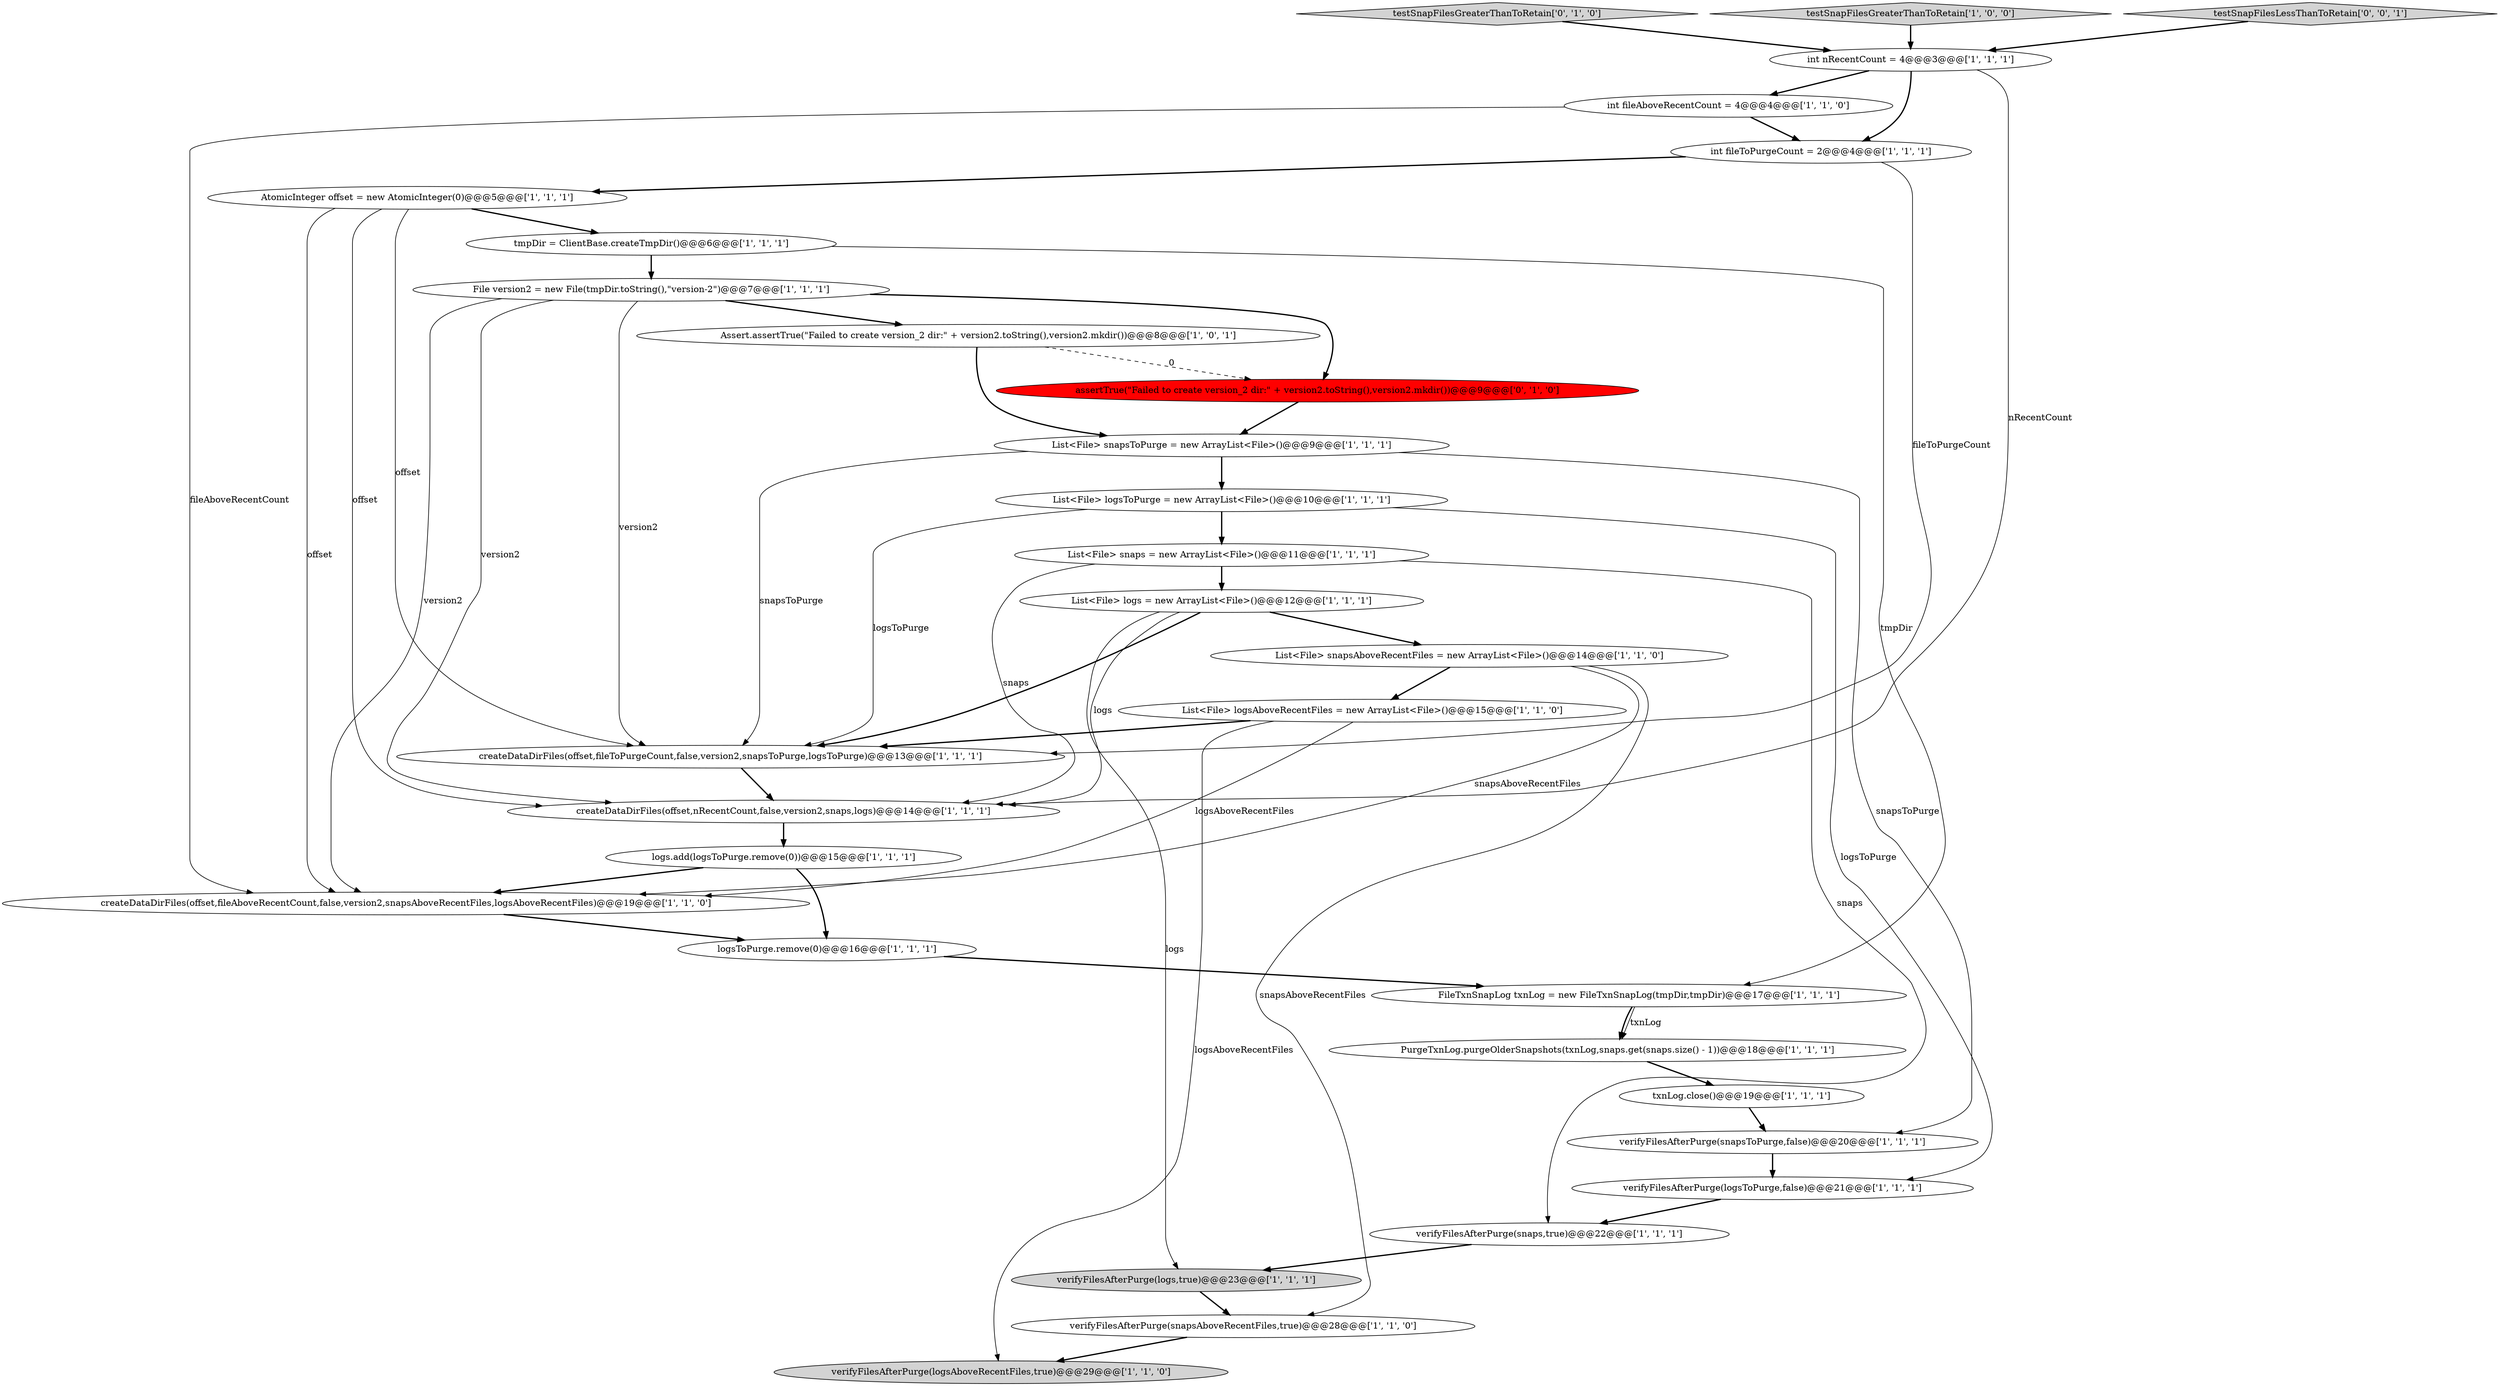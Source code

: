 digraph {
3 [style = filled, label = "verifyFilesAfterPurge(logsToPurge,false)@@@21@@@['1', '1', '1']", fillcolor = white, shape = ellipse image = "AAA0AAABBB1BBB"];
16 [style = filled, label = "Assert.assertTrue(\"Failed to create version_2 dir:\" + version2.toString(),version2.mkdir())@@@8@@@['1', '0', '1']", fillcolor = white, shape = ellipse image = "AAA0AAABBB1BBB"];
6 [style = filled, label = "int nRecentCount = 4@@@3@@@['1', '1', '1']", fillcolor = white, shape = ellipse image = "AAA0AAABBB1BBB"];
25 [style = filled, label = "List<File> logsToPurge = new ArrayList<File>()@@@10@@@['1', '1', '1']", fillcolor = white, shape = ellipse image = "AAA0AAABBB1BBB"];
28 [style = filled, label = "assertTrue(\"Failed to create version_2 dir:\" + version2.toString(),version2.mkdir())@@@9@@@['0', '1', '0']", fillcolor = red, shape = ellipse image = "AAA1AAABBB2BBB"];
22 [style = filled, label = "logs.add(logsToPurge.remove(0))@@@15@@@['1', '1', '1']", fillcolor = white, shape = ellipse image = "AAA0AAABBB1BBB"];
5 [style = filled, label = "logsToPurge.remove(0)@@@16@@@['1', '1', '1']", fillcolor = white, shape = ellipse image = "AAA0AAABBB1BBB"];
24 [style = filled, label = "txnLog.close()@@@19@@@['1', '1', '1']", fillcolor = white, shape = ellipse image = "AAA0AAABBB1BBB"];
20 [style = filled, label = "verifyFilesAfterPurge(logs,true)@@@23@@@['1', '1', '1']", fillcolor = lightgray, shape = ellipse image = "AAA0AAABBB1BBB"];
14 [style = filled, label = "verifyFilesAfterPurge(logsAboveRecentFiles,true)@@@29@@@['1', '1', '0']", fillcolor = lightgray, shape = ellipse image = "AAA0AAABBB1BBB"];
0 [style = filled, label = "List<File> snaps = new ArrayList<File>()@@@11@@@['1', '1', '1']", fillcolor = white, shape = ellipse image = "AAA0AAABBB1BBB"];
17 [style = filled, label = "FileTxnSnapLog txnLog = new FileTxnSnapLog(tmpDir,tmpDir)@@@17@@@['1', '1', '1']", fillcolor = white, shape = ellipse image = "AAA0AAABBB1BBB"];
8 [style = filled, label = "verifyFilesAfterPurge(snapsAboveRecentFiles,true)@@@28@@@['1', '1', '0']", fillcolor = white, shape = ellipse image = "AAA0AAABBB1BBB"];
27 [style = filled, label = "createDataDirFiles(offset,nRecentCount,false,version2,snaps,logs)@@@14@@@['1', '1', '1']", fillcolor = white, shape = ellipse image = "AAA0AAABBB1BBB"];
9 [style = filled, label = "List<File> logsAboveRecentFiles = new ArrayList<File>()@@@15@@@['1', '1', '0']", fillcolor = white, shape = ellipse image = "AAA0AAABBB1BBB"];
4 [style = filled, label = "File version2 = new File(tmpDir.toString(),\"version-2\")@@@7@@@['1', '1', '1']", fillcolor = white, shape = ellipse image = "AAA0AAABBB1BBB"];
23 [style = filled, label = "createDataDirFiles(offset,fileToPurgeCount,false,version2,snapsToPurge,logsToPurge)@@@13@@@['1', '1', '1']", fillcolor = white, shape = ellipse image = "AAA0AAABBB1BBB"];
18 [style = filled, label = "PurgeTxnLog.purgeOlderSnapshots(txnLog,snaps.get(snaps.size() - 1))@@@18@@@['1', '1', '1']", fillcolor = white, shape = ellipse image = "AAA0AAABBB1BBB"];
29 [style = filled, label = "testSnapFilesGreaterThanToRetain['0', '1', '0']", fillcolor = lightgray, shape = diamond image = "AAA0AAABBB2BBB"];
10 [style = filled, label = "verifyFilesAfterPurge(snaps,true)@@@22@@@['1', '1', '1']", fillcolor = white, shape = ellipse image = "AAA0AAABBB1BBB"];
2 [style = filled, label = "List<File> snapsToPurge = new ArrayList<File>()@@@9@@@['1', '1', '1']", fillcolor = white, shape = ellipse image = "AAA0AAABBB1BBB"];
15 [style = filled, label = "testSnapFilesGreaterThanToRetain['1', '0', '0']", fillcolor = lightgray, shape = diamond image = "AAA0AAABBB1BBB"];
13 [style = filled, label = "tmpDir = ClientBase.createTmpDir()@@@6@@@['1', '1', '1']", fillcolor = white, shape = ellipse image = "AAA0AAABBB1BBB"];
26 [style = filled, label = "int fileToPurgeCount = 2@@@4@@@['1', '1', '1']", fillcolor = white, shape = ellipse image = "AAA0AAABBB1BBB"];
30 [style = filled, label = "testSnapFilesLessThanToRetain['0', '0', '1']", fillcolor = lightgray, shape = diamond image = "AAA0AAABBB3BBB"];
12 [style = filled, label = "createDataDirFiles(offset,fileAboveRecentCount,false,version2,snapsAboveRecentFiles,logsAboveRecentFiles)@@@19@@@['1', '1', '0']", fillcolor = white, shape = ellipse image = "AAA0AAABBB1BBB"];
11 [style = filled, label = "List<File> snapsAboveRecentFiles = new ArrayList<File>()@@@14@@@['1', '1', '0']", fillcolor = white, shape = ellipse image = "AAA0AAABBB1BBB"];
21 [style = filled, label = "AtomicInteger offset = new AtomicInteger(0)@@@5@@@['1', '1', '1']", fillcolor = white, shape = ellipse image = "AAA0AAABBB1BBB"];
1 [style = filled, label = "List<File> logs = new ArrayList<File>()@@@12@@@['1', '1', '1']", fillcolor = white, shape = ellipse image = "AAA0AAABBB1BBB"];
19 [style = filled, label = "int fileAboveRecentCount = 4@@@4@@@['1', '1', '0']", fillcolor = white, shape = ellipse image = "AAA0AAABBB1BBB"];
7 [style = filled, label = "verifyFilesAfterPurge(snapsToPurge,false)@@@20@@@['1', '1', '1']", fillcolor = white, shape = ellipse image = "AAA0AAABBB1BBB"];
25->0 [style = bold, label=""];
4->27 [style = solid, label="version2"];
11->12 [style = solid, label="snapsAboveRecentFiles"];
0->27 [style = solid, label="snaps"];
18->24 [style = bold, label=""];
10->20 [style = bold, label=""];
6->26 [style = bold, label=""];
12->5 [style = bold, label=""];
23->27 [style = bold, label=""];
2->23 [style = solid, label="snapsToPurge"];
17->18 [style = solid, label="txnLog"];
19->12 [style = solid, label="fileAboveRecentCount"];
8->14 [style = bold, label=""];
15->6 [style = bold, label=""];
21->23 [style = solid, label="offset"];
4->23 [style = solid, label="version2"];
6->19 [style = bold, label=""];
21->27 [style = solid, label="offset"];
16->2 [style = bold, label=""];
30->6 [style = bold, label=""];
11->9 [style = bold, label=""];
5->17 [style = bold, label=""];
27->22 [style = bold, label=""];
26->23 [style = solid, label="fileToPurgeCount"];
22->5 [style = bold, label=""];
13->17 [style = solid, label="tmpDir"];
7->3 [style = bold, label=""];
4->28 [style = bold, label=""];
1->23 [style = bold, label=""];
1->11 [style = bold, label=""];
26->21 [style = bold, label=""];
9->23 [style = bold, label=""];
3->10 [style = bold, label=""];
28->2 [style = bold, label=""];
29->6 [style = bold, label=""];
20->8 [style = bold, label=""];
2->7 [style = solid, label="snapsToPurge"];
25->23 [style = solid, label="logsToPurge"];
21->12 [style = solid, label="offset"];
4->12 [style = solid, label="version2"];
19->26 [style = bold, label=""];
0->1 [style = bold, label=""];
22->12 [style = bold, label=""];
6->27 [style = solid, label="nRecentCount"];
9->12 [style = solid, label="logsAboveRecentFiles"];
1->20 [style = solid, label="logs"];
1->27 [style = solid, label="logs"];
25->3 [style = solid, label="logsToPurge"];
11->8 [style = solid, label="snapsAboveRecentFiles"];
24->7 [style = bold, label=""];
2->25 [style = bold, label=""];
9->14 [style = solid, label="logsAboveRecentFiles"];
16->28 [style = dashed, label="0"];
0->10 [style = solid, label="snaps"];
17->18 [style = bold, label=""];
4->16 [style = bold, label=""];
21->13 [style = bold, label=""];
13->4 [style = bold, label=""];
}
